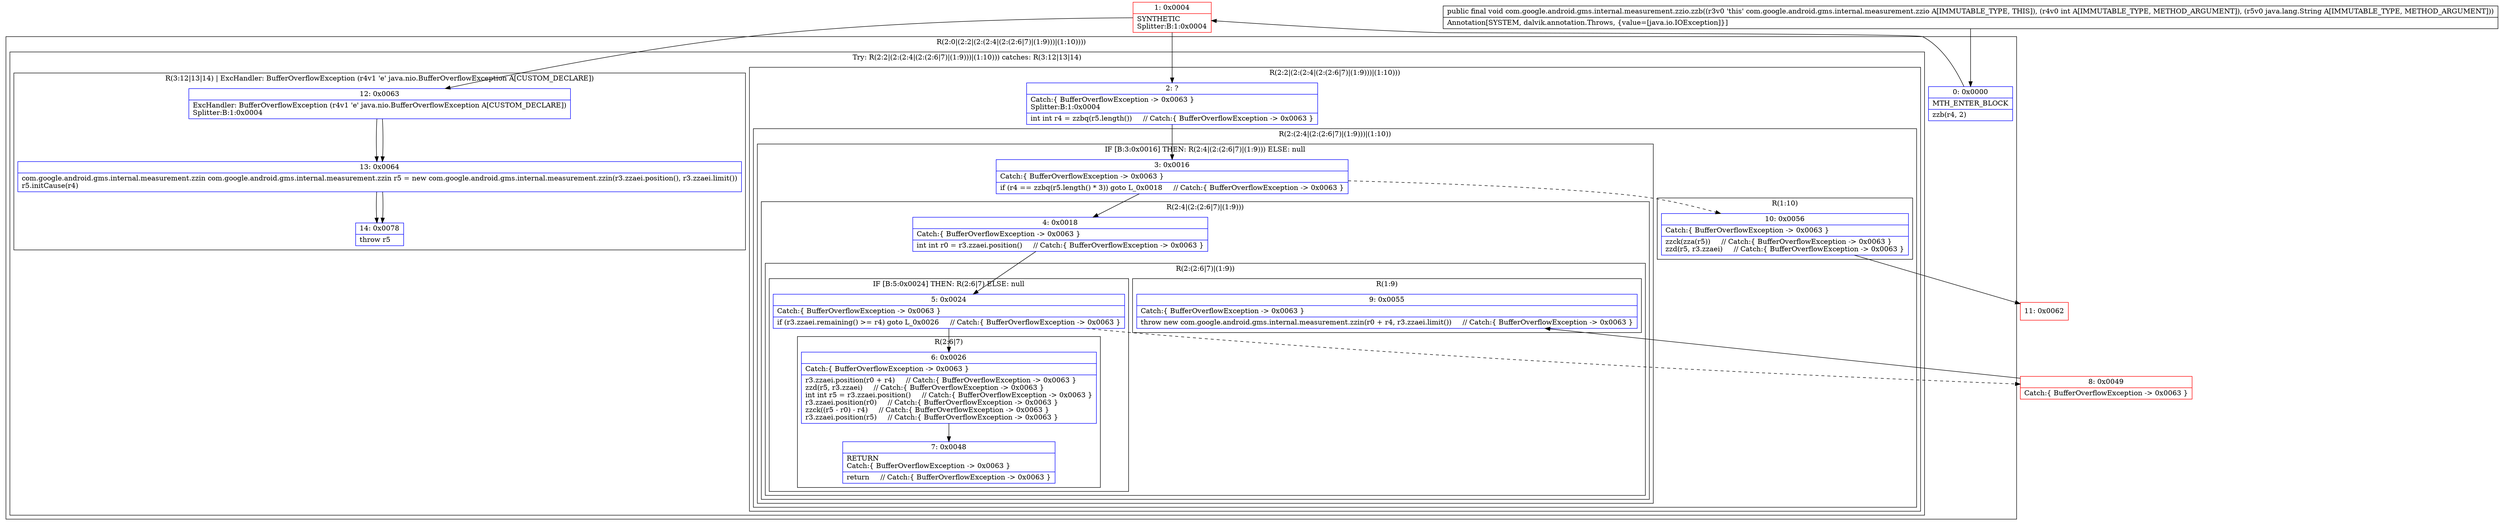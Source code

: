 digraph "CFG forcom.google.android.gms.internal.measurement.zzio.zzb(ILjava\/lang\/String;)V" {
subgraph cluster_Region_1249949393 {
label = "R(2:0|(2:2|(2:(2:4|(2:(2:6|7)|(1:9)))|(1:10))))";
node [shape=record,color=blue];
Node_0 [shape=record,label="{0\:\ 0x0000|MTH_ENTER_BLOCK\l|zzb(r4, 2)\l}"];
subgraph cluster_TryCatchRegion_629518257 {
label = "Try: R(2:2|(2:(2:4|(2:(2:6|7)|(1:9)))|(1:10))) catches: R(3:12|13|14)";
node [shape=record,color=blue];
subgraph cluster_Region_1233945030 {
label = "R(2:2|(2:(2:4|(2:(2:6|7)|(1:9)))|(1:10)))";
node [shape=record,color=blue];
Node_2 [shape=record,label="{2\:\ ?|Catch:\{ BufferOverflowException \-\> 0x0063 \}\lSplitter:B:1:0x0004\l|int int r4 = zzbq(r5.length())     \/\/ Catch:\{ BufferOverflowException \-\> 0x0063 \}\l}"];
subgraph cluster_Region_1617355477 {
label = "R(2:(2:4|(2:(2:6|7)|(1:9)))|(1:10))";
node [shape=record,color=blue];
subgraph cluster_IfRegion_376153124 {
label = "IF [B:3:0x0016] THEN: R(2:4|(2:(2:6|7)|(1:9))) ELSE: null";
node [shape=record,color=blue];
Node_3 [shape=record,label="{3\:\ 0x0016|Catch:\{ BufferOverflowException \-\> 0x0063 \}\l|if (r4 == zzbq(r5.length() * 3)) goto L_0x0018     \/\/ Catch:\{ BufferOverflowException \-\> 0x0063 \}\l}"];
subgraph cluster_Region_815617376 {
label = "R(2:4|(2:(2:6|7)|(1:9)))";
node [shape=record,color=blue];
Node_4 [shape=record,label="{4\:\ 0x0018|Catch:\{ BufferOverflowException \-\> 0x0063 \}\l|int int r0 = r3.zzaei.position()     \/\/ Catch:\{ BufferOverflowException \-\> 0x0063 \}\l}"];
subgraph cluster_Region_664534461 {
label = "R(2:(2:6|7)|(1:9))";
node [shape=record,color=blue];
subgraph cluster_IfRegion_1072009033 {
label = "IF [B:5:0x0024] THEN: R(2:6|7) ELSE: null";
node [shape=record,color=blue];
Node_5 [shape=record,label="{5\:\ 0x0024|Catch:\{ BufferOverflowException \-\> 0x0063 \}\l|if (r3.zzaei.remaining() \>= r4) goto L_0x0026     \/\/ Catch:\{ BufferOverflowException \-\> 0x0063 \}\l}"];
subgraph cluster_Region_1454615810 {
label = "R(2:6|7)";
node [shape=record,color=blue];
Node_6 [shape=record,label="{6\:\ 0x0026|Catch:\{ BufferOverflowException \-\> 0x0063 \}\l|r3.zzaei.position(r0 + r4)     \/\/ Catch:\{ BufferOverflowException \-\> 0x0063 \}\lzzd(r5, r3.zzaei)     \/\/ Catch:\{ BufferOverflowException \-\> 0x0063 \}\lint int r5 = r3.zzaei.position()     \/\/ Catch:\{ BufferOverflowException \-\> 0x0063 \}\lr3.zzaei.position(r0)     \/\/ Catch:\{ BufferOverflowException \-\> 0x0063 \}\lzzck((r5 \- r0) \- r4)     \/\/ Catch:\{ BufferOverflowException \-\> 0x0063 \}\lr3.zzaei.position(r5)     \/\/ Catch:\{ BufferOverflowException \-\> 0x0063 \}\l}"];
Node_7 [shape=record,label="{7\:\ 0x0048|RETURN\lCatch:\{ BufferOverflowException \-\> 0x0063 \}\l|return     \/\/ Catch:\{ BufferOverflowException \-\> 0x0063 \}\l}"];
}
}
subgraph cluster_Region_2065470627 {
label = "R(1:9)";
node [shape=record,color=blue];
Node_9 [shape=record,label="{9\:\ 0x0055|Catch:\{ BufferOverflowException \-\> 0x0063 \}\l|throw new com.google.android.gms.internal.measurement.zzin(r0 + r4, r3.zzaei.limit())     \/\/ Catch:\{ BufferOverflowException \-\> 0x0063 \}\l}"];
}
}
}
}
subgraph cluster_Region_1751310753 {
label = "R(1:10)";
node [shape=record,color=blue];
Node_10 [shape=record,label="{10\:\ 0x0056|Catch:\{ BufferOverflowException \-\> 0x0063 \}\l|zzck(zza(r5))     \/\/ Catch:\{ BufferOverflowException \-\> 0x0063 \}\lzzd(r5, r3.zzaei)     \/\/ Catch:\{ BufferOverflowException \-\> 0x0063 \}\l}"];
}
}
}
subgraph cluster_Region_984249005 {
label = "R(3:12|13|14) | ExcHandler: BufferOverflowException (r4v1 'e' java.nio.BufferOverflowException A[CUSTOM_DECLARE])\l";
node [shape=record,color=blue];
Node_12 [shape=record,label="{12\:\ 0x0063|ExcHandler: BufferOverflowException (r4v1 'e' java.nio.BufferOverflowException A[CUSTOM_DECLARE])\lSplitter:B:1:0x0004\l}"];
Node_13 [shape=record,label="{13\:\ 0x0064|com.google.android.gms.internal.measurement.zzin com.google.android.gms.internal.measurement.zzin r5 = new com.google.android.gms.internal.measurement.zzin(r3.zzaei.position(), r3.zzaei.limit())\lr5.initCause(r4)\l}"];
Node_14 [shape=record,label="{14\:\ 0x0078|throw r5\l}"];
}
}
}
subgraph cluster_Region_984249005 {
label = "R(3:12|13|14) | ExcHandler: BufferOverflowException (r4v1 'e' java.nio.BufferOverflowException A[CUSTOM_DECLARE])\l";
node [shape=record,color=blue];
Node_12 [shape=record,label="{12\:\ 0x0063|ExcHandler: BufferOverflowException (r4v1 'e' java.nio.BufferOverflowException A[CUSTOM_DECLARE])\lSplitter:B:1:0x0004\l}"];
Node_13 [shape=record,label="{13\:\ 0x0064|com.google.android.gms.internal.measurement.zzin com.google.android.gms.internal.measurement.zzin r5 = new com.google.android.gms.internal.measurement.zzin(r3.zzaei.position(), r3.zzaei.limit())\lr5.initCause(r4)\l}"];
Node_14 [shape=record,label="{14\:\ 0x0078|throw r5\l}"];
}
Node_1 [shape=record,color=red,label="{1\:\ 0x0004|SYNTHETIC\lSplitter:B:1:0x0004\l}"];
Node_8 [shape=record,color=red,label="{8\:\ 0x0049|Catch:\{ BufferOverflowException \-\> 0x0063 \}\l}"];
Node_11 [shape=record,color=red,label="{11\:\ 0x0062}"];
MethodNode[shape=record,label="{public final void com.google.android.gms.internal.measurement.zzio.zzb((r3v0 'this' com.google.android.gms.internal.measurement.zzio A[IMMUTABLE_TYPE, THIS]), (r4v0 int A[IMMUTABLE_TYPE, METHOD_ARGUMENT]), (r5v0 java.lang.String A[IMMUTABLE_TYPE, METHOD_ARGUMENT]))  | Annotation[SYSTEM, dalvik.annotation.Throws, \{value=[java.io.IOException]\}]\l}"];
MethodNode -> Node_0;
Node_0 -> Node_1;
Node_2 -> Node_3;
Node_3 -> Node_4;
Node_3 -> Node_10[style=dashed];
Node_4 -> Node_5;
Node_5 -> Node_6;
Node_5 -> Node_8[style=dashed];
Node_6 -> Node_7;
Node_10 -> Node_11;
Node_12 -> Node_13;
Node_13 -> Node_14;
Node_12 -> Node_13;
Node_13 -> Node_14;
Node_1 -> Node_2;
Node_1 -> Node_12;
Node_8 -> Node_9;
}

